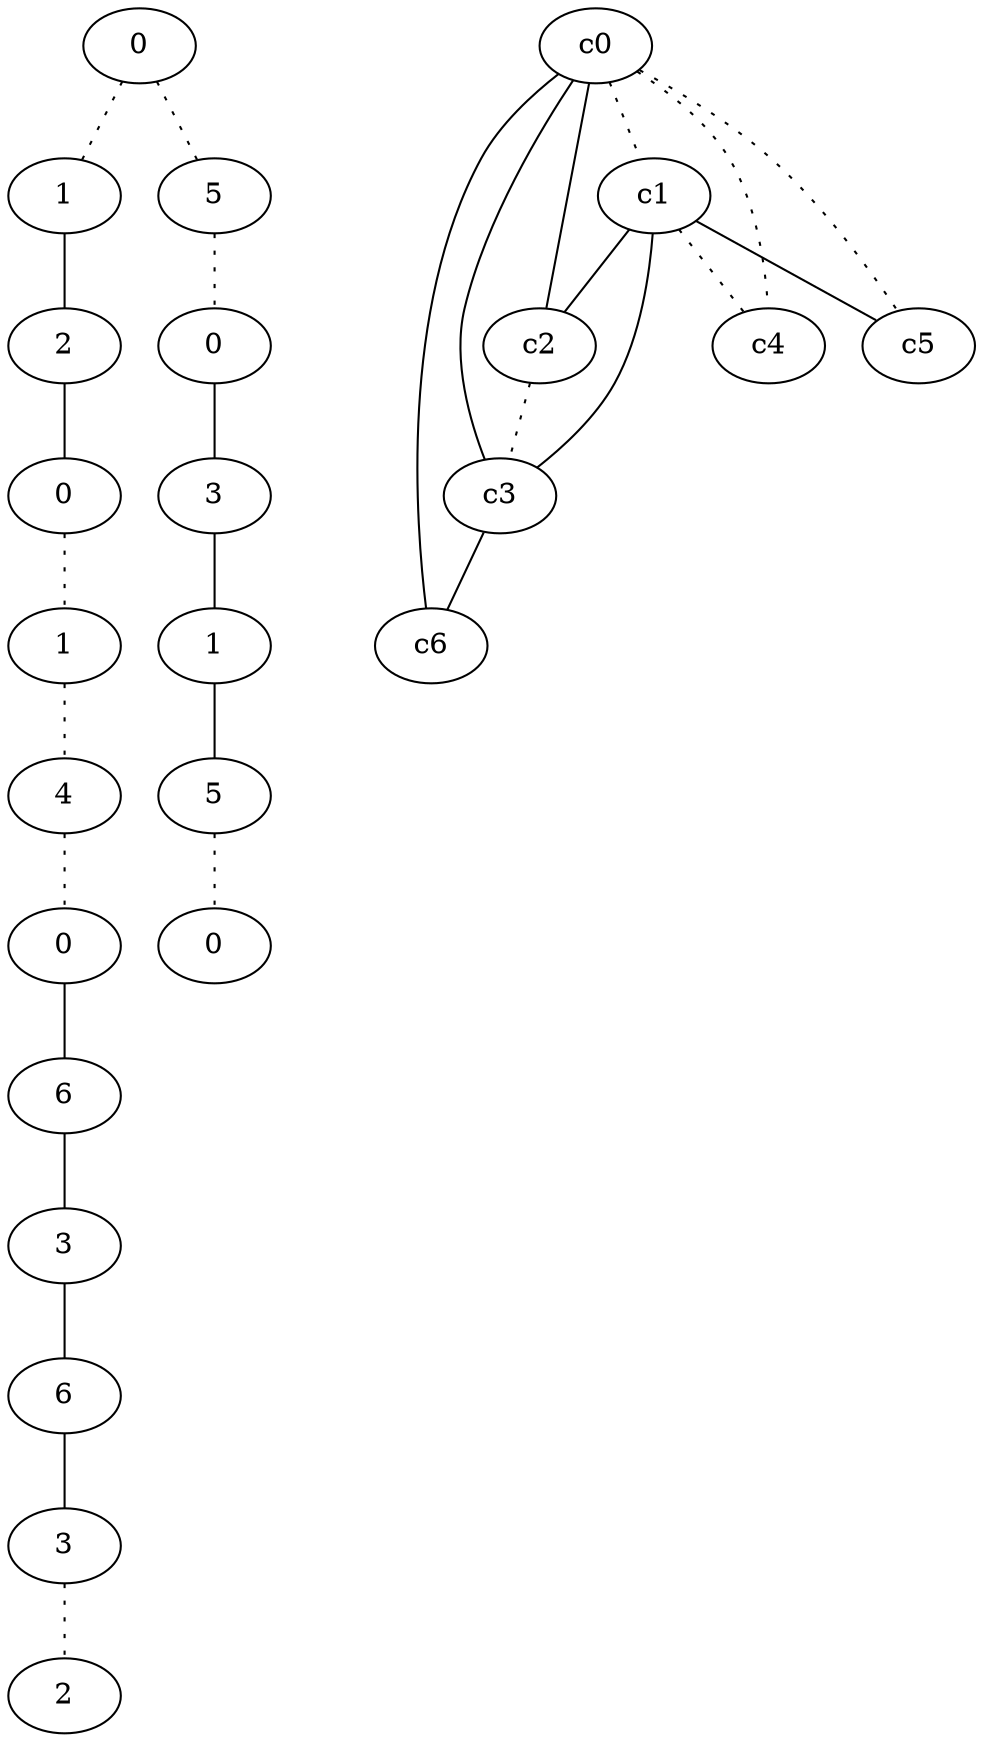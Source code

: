 graph {
a0[label=0];
a1[label=1];
a2[label=2];
a3[label=0];
a4[label=1];
a5[label=4];
a6[label=0];
a7[label=6];
a8[label=3];
a9[label=6];
a10[label=3];
a11[label=2];
a12[label=5];
a13[label=0];
a14[label=3];
a15[label=1];
a16[label=5];
a17[label=0];
a0 -- a1 [style=dotted];
a0 -- a12 [style=dotted];
a1 -- a2;
a2 -- a3;
a3 -- a4 [style=dotted];
a4 -- a5 [style=dotted];
a5 -- a6 [style=dotted];
a6 -- a7;
a7 -- a8;
a8 -- a9;
a9 -- a10;
a10 -- a11 [style=dotted];
a12 -- a13 [style=dotted];
a13 -- a14;
a14 -- a15;
a15 -- a16;
a16 -- a17 [style=dotted];
c0 -- c1 [style=dotted];
c0 -- c2;
c0 -- c3;
c0 -- c4 [style=dotted];
c0 -- c5 [style=dotted];
c0 -- c6;
c1 -- c2;
c1 -- c3;
c1 -- c4 [style=dotted];
c1 -- c5;
c2 -- c3 [style=dotted];
c3 -- c6;
}
